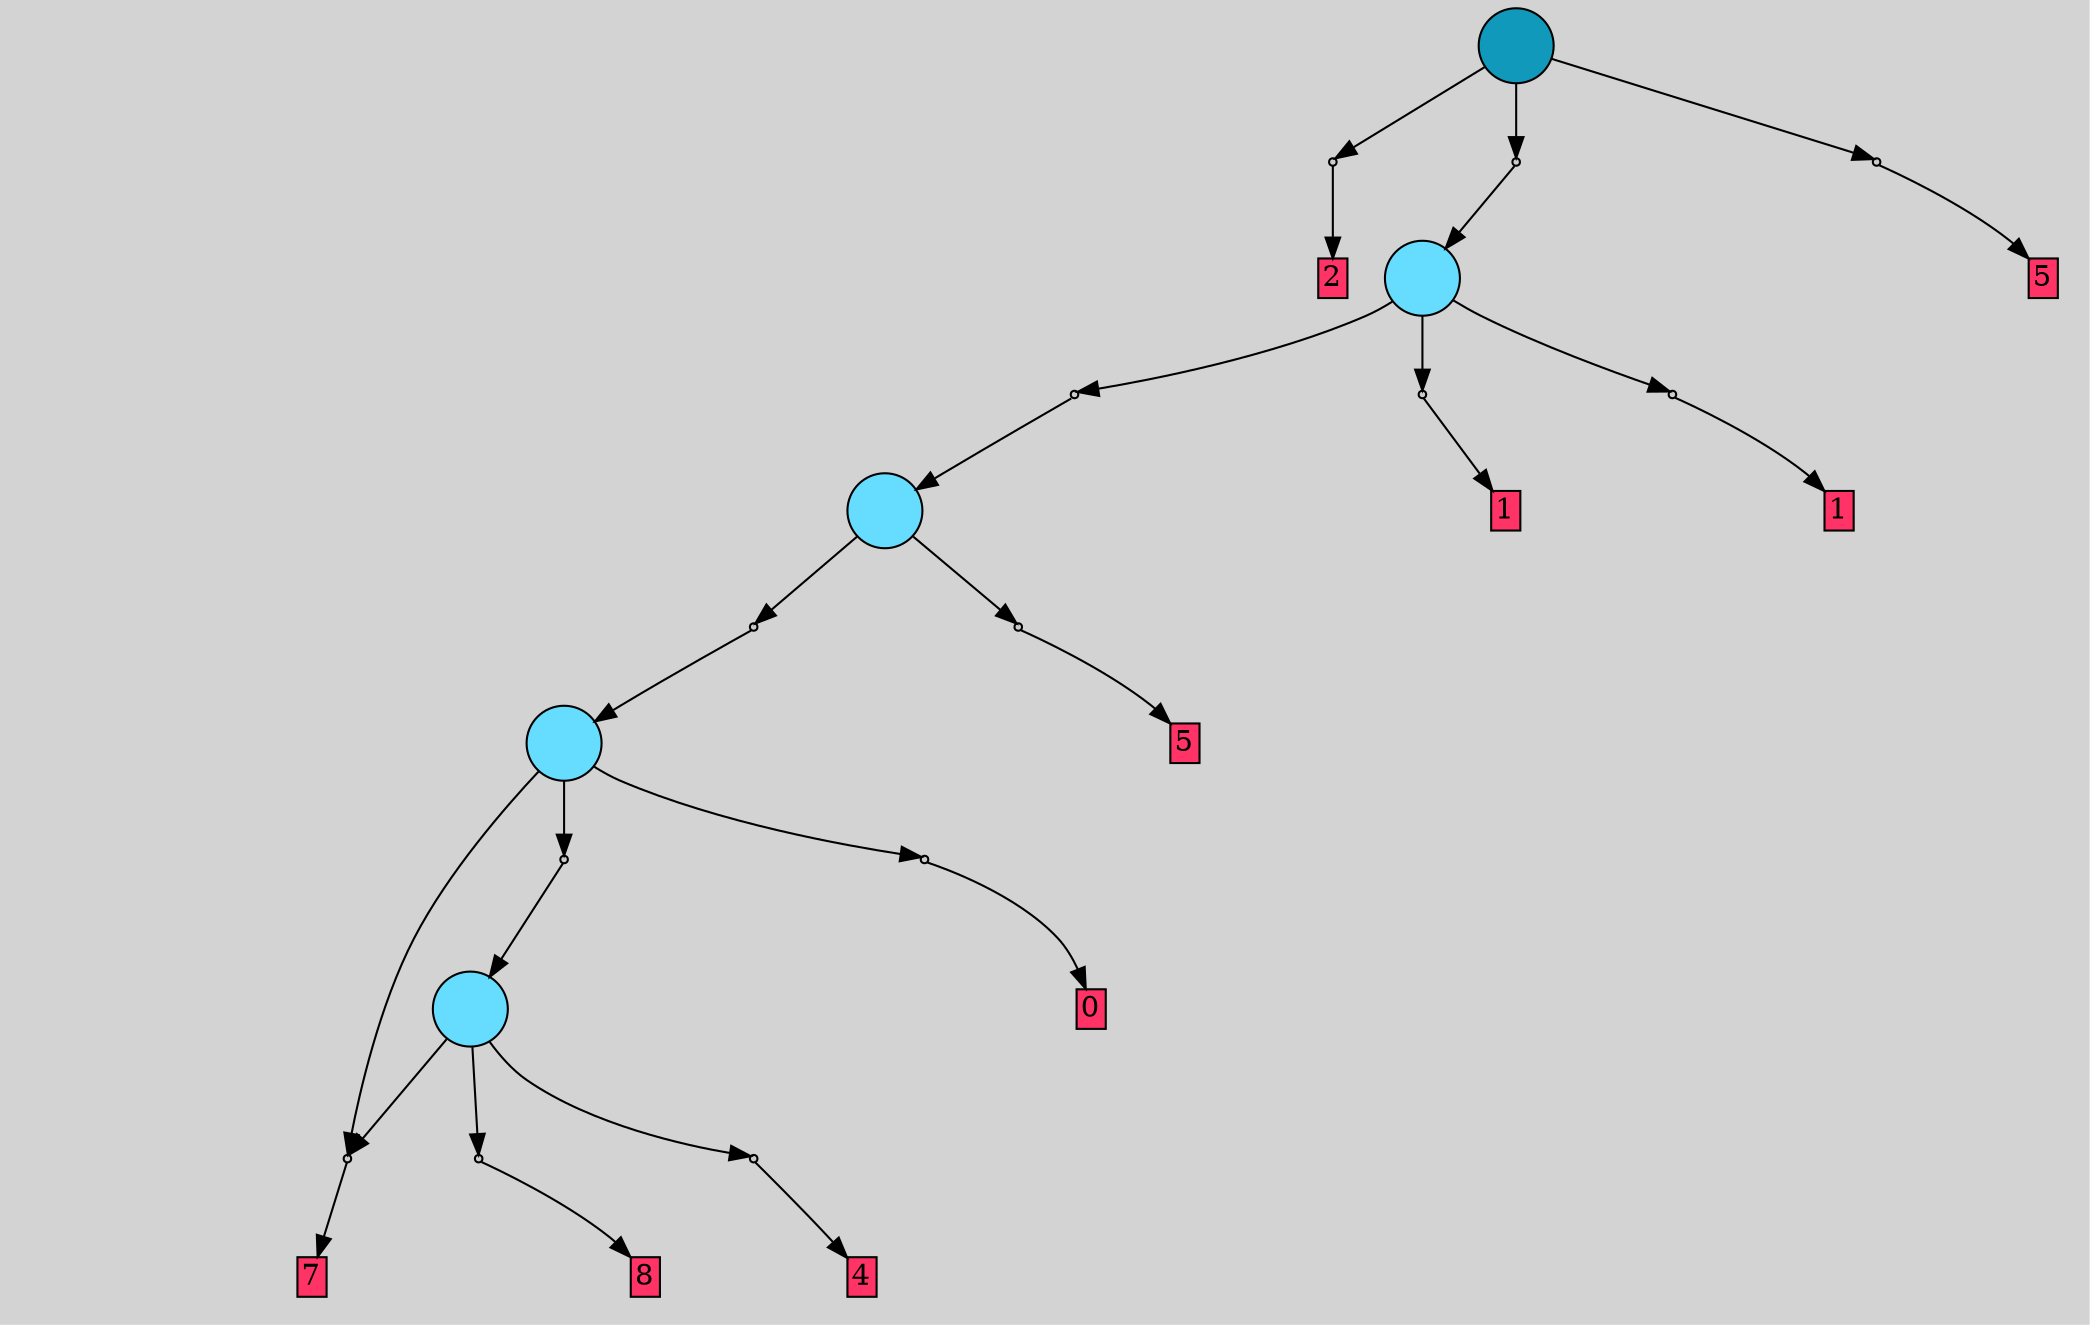 // File exported with GEGELATI v1.3.1
// On the 2024-04-12 16:05:35
// With the File::TPGGraphDotExporter
digraph{
	graph[pad = "0.212, 0.055" bgcolor = lightgray]
	node[shape=circle style = filled label = ""]
		T0 [fillcolor="#66ddff"]
		T1 [fillcolor="#66ddff"]
		T2 [fillcolor="#66ddff"]
		T3 [fillcolor="#66ddff"]
		T4 [fillcolor="#1199bb"]
		P0 [fillcolor="#cccccc" shape=point] //
		I0 [shape=box style=invis label="1|3&4|3#2|5&#92;n2|0&0|3#3|4&#92;n"]
		P0 -> I0[style=invis]
		A0 [fillcolor="#ff3366" shape=box margin=0.03 width=0 height=0 label="7"]
		T0 -> P0 -> A0
		P1 [fillcolor="#cccccc" shape=point] //
		I1 [shape=box style=invis label="4|0&2|5#4|6&#92;n"]
		P1 -> I1[style=invis]
		A1 [fillcolor="#ff3366" shape=box margin=0.03 width=0 height=0 label="8"]
		T0 -> P1 -> A1
		P2 [fillcolor="#cccccc" shape=point] //
		I2 [shape=box style=invis label=""]
		P2 -> I2[style=invis]
		A2 [fillcolor="#ff3366" shape=box margin=0.03 width=0 height=0 label="4"]
		T0 -> P2 -> A2
		T1 -> P0
		P3 [fillcolor="#cccccc" shape=point] //
		I3 [shape=box style=invis label="7|0&1|0#0|4&#92;n2|0&0|0#4|6&#92;n"]
		P3 -> I3[style=invis]
		T1 -> P3 -> T0
		P4 [fillcolor="#cccccc" shape=point] //
		I4 [shape=box style=invis label="7|5&4|2#0|6&#92;n6|3&3|6#3|3&#92;n4|1&0|3#0|5&#92;n1|0&2|5#0|1&#92;n"]
		P4 -> I4[style=invis]
		A3 [fillcolor="#ff3366" shape=box margin=0.03 width=0 height=0 label="0"]
		T1 -> P4 -> A3
		P5 [fillcolor="#cccccc" shape=point] //
		I5 [shape=box style=invis label="8|0&3|7#3|5&#92;n"]
		P5 -> I5[style=invis]
		T2 -> P5 -> T1
		P6 [fillcolor="#cccccc" shape=point] //
		I6 [shape=box style=invis label="2|0&3|5#4|6&#92;n"]
		P6 -> I6[style=invis]
		A4 [fillcolor="#ff3366" shape=box margin=0.03 width=0 height=0 label="5"]
		T2 -> P6 -> A4
		P7 [fillcolor="#cccccc" shape=point] //
		I7 [shape=box style=invis label="2|0&2|5#4|0&#92;n"]
		P7 -> I7[style=invis]
		T3 -> P7 -> T2
		P8 [fillcolor="#cccccc" shape=point] //
		I8 [shape=box style=invis label="8|0&3|7#3|5&#92;n"]
		P8 -> I8[style=invis]
		A5 [fillcolor="#ff3366" shape=box margin=0.03 width=0 height=0 label="1"]
		T3 -> P8 -> A5
		P9 [fillcolor="#cccccc" shape=point] //
		I9 [shape=box style=invis label="2|0&4|4#1|6&#92;n"]
		P9 -> I9[style=invis]
		A6 [fillcolor="#ff3366" shape=box margin=0.03 width=0 height=0 label="1"]
		T3 -> P9 -> A6
		P10 [fillcolor="#cccccc" shape=point] //
		I10 [shape=box style=invis label="2|0&2|5#3|5&#92;n"]
		P10 -> I10[style=invis]
		A7 [fillcolor="#ff3366" shape=box margin=0.03 width=0 height=0 label="2"]
		T4 -> P10 -> A7
		P11 [fillcolor="#cccccc" shape=point] //
		I11 [shape=box style=invis label="0|0&4|6#1|7&#92;n"]
		P11 -> I11[style=invis]
		T4 -> P11 -> T3
		P12 [fillcolor="#cccccc" shape=point] //
		I12 [shape=box style=invis label="2|0&3|5#4|5&#92;n"]
		P12 -> I12[style=invis]
		A8 [fillcolor="#ff3366" shape=box margin=0.03 width=0 height=0 label="5"]
		T4 -> P12 -> A8
		{ rank= same T4 }
}

